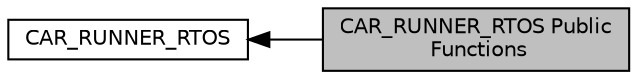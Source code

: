 digraph "CAR_RUNNER_RTOS Public Functions"
{
  edge [fontname="Helvetica",fontsize="10",labelfontname="Helvetica",labelfontsize="10"];
  node [fontname="Helvetica",fontsize="10",shape=box];
  rankdir=LR;
  Node2 [label="CAR_RUNNER_RTOS",height=0.2,width=0.4,color="black", fillcolor="white", style="filled",URL="$df/d0e/group__CAR__RUNNER__RTOS.html",tooltip="This package provides the Car Runner Mini-Game in RTOS capabilities."];
  Node1 [label="CAR_RUNNER_RTOS Public\l Functions",height=0.2,width=0.4,color="black", fillcolor="grey75", style="filled", fontcolor="black",tooltip=" "];
  Node2->Node1 [shape=plaintext, dir="back", style="solid"];
}
